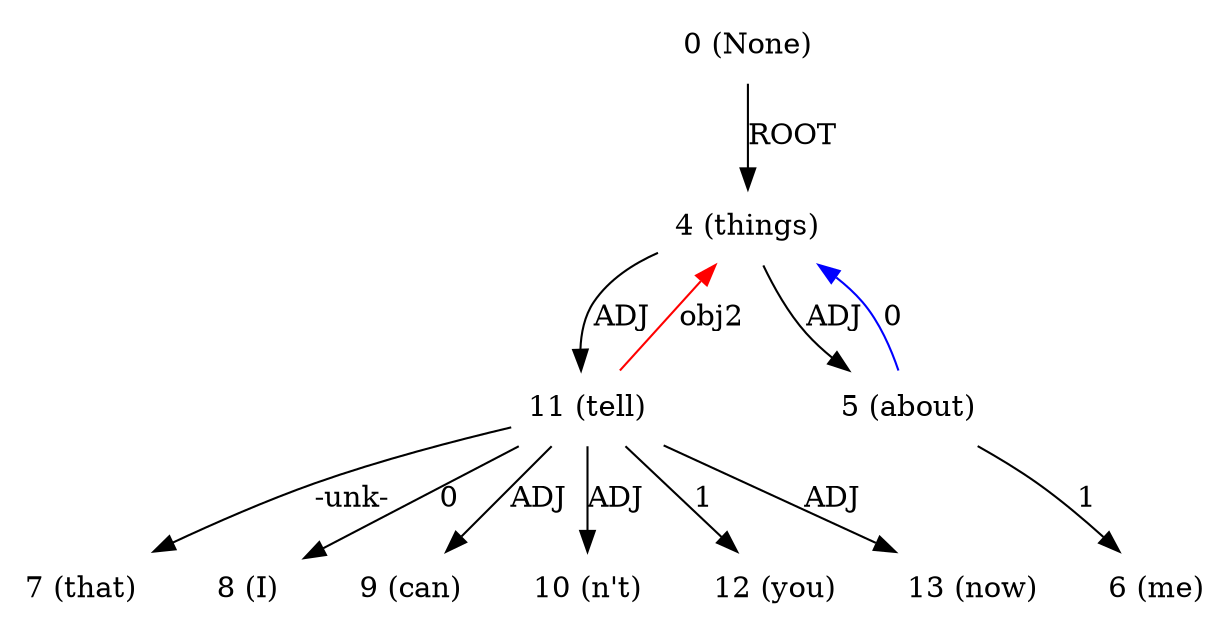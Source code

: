 digraph G{
edge [dir=forward]
node [shape=plaintext]

0 [label="0 (None)"]
0 -> 4 [label="ROOT"]
4 [label="4 (things)"]
11 -> 4 [label="obj2", color="red"]
4 -> 5 [label="ADJ"]
4 -> 11 [label="ADJ"]
5 [label="5 (about)"]
5 -> 6 [label="1"]
5 -> 4 [label="0", color="blue"]
6 [label="6 (me)"]
7 [label="7 (that)"]
8 [label="8 (I)"]
9 [label="9 (can)"]
10 [label="10 (n't)"]
11 [label="11 (tell)"]
11 -> 12 [label="1"]
11 -> 7 [label="-unk-"]
11 -> 9 [label="ADJ"]
11 -> 10 [label="ADJ"]
11 -> 13 [label="ADJ"]
11 -> 8 [label="0"]
12 [label="12 (you)"]
13 [label="13 (now)"]
}
